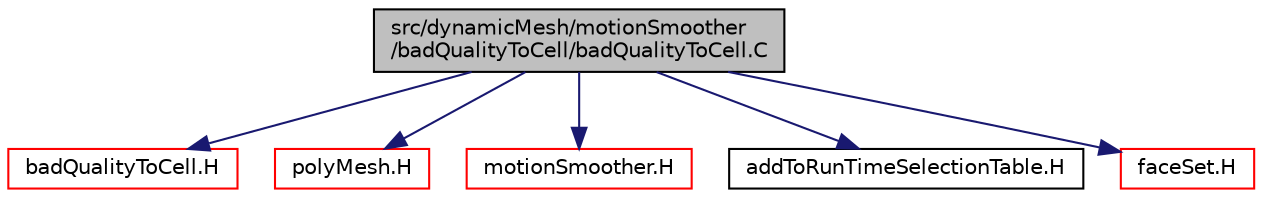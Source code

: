 digraph "src/dynamicMesh/motionSmoother/badQualityToCell/badQualityToCell.C"
{
  bgcolor="transparent";
  edge [fontname="Helvetica",fontsize="10",labelfontname="Helvetica",labelfontsize="10"];
  node [fontname="Helvetica",fontsize="10",shape=record];
  Node1 [label="src/dynamicMesh/motionSmoother\l/badQualityToCell/badQualityToCell.C",height=0.2,width=0.4,color="black", fillcolor="grey75", style="filled", fontcolor="black"];
  Node1 -> Node2 [color="midnightblue",fontsize="10",style="solid",fontname="Helvetica"];
  Node2 [label="badQualityToCell.H",height=0.2,width=0.4,color="red",URL="$a04822.html"];
  Node1 -> Node3 [color="midnightblue",fontsize="10",style="solid",fontname="Helvetica"];
  Node3 [label="polyMesh.H",height=0.2,width=0.4,color="red",URL="$a08631.html"];
  Node1 -> Node4 [color="midnightblue",fontsize="10",style="solid",fontname="Helvetica"];
  Node4 [label="motionSmoother.H",height=0.2,width=0.4,color="red",URL="$a04826.html"];
  Node1 -> Node5 [color="midnightblue",fontsize="10",style="solid",fontname="Helvetica"];
  Node5 [label="addToRunTimeSelectionTable.H",height=0.2,width=0.4,color="black",URL="$a07839.html",tooltip="Macros for easy insertion into run-time selection tables. "];
  Node1 -> Node6 [color="midnightblue",fontsize="10",style="solid",fontname="Helvetica"];
  Node6 [label="faceSet.H",height=0.2,width=0.4,color="red",URL="$a07456.html"];
}
